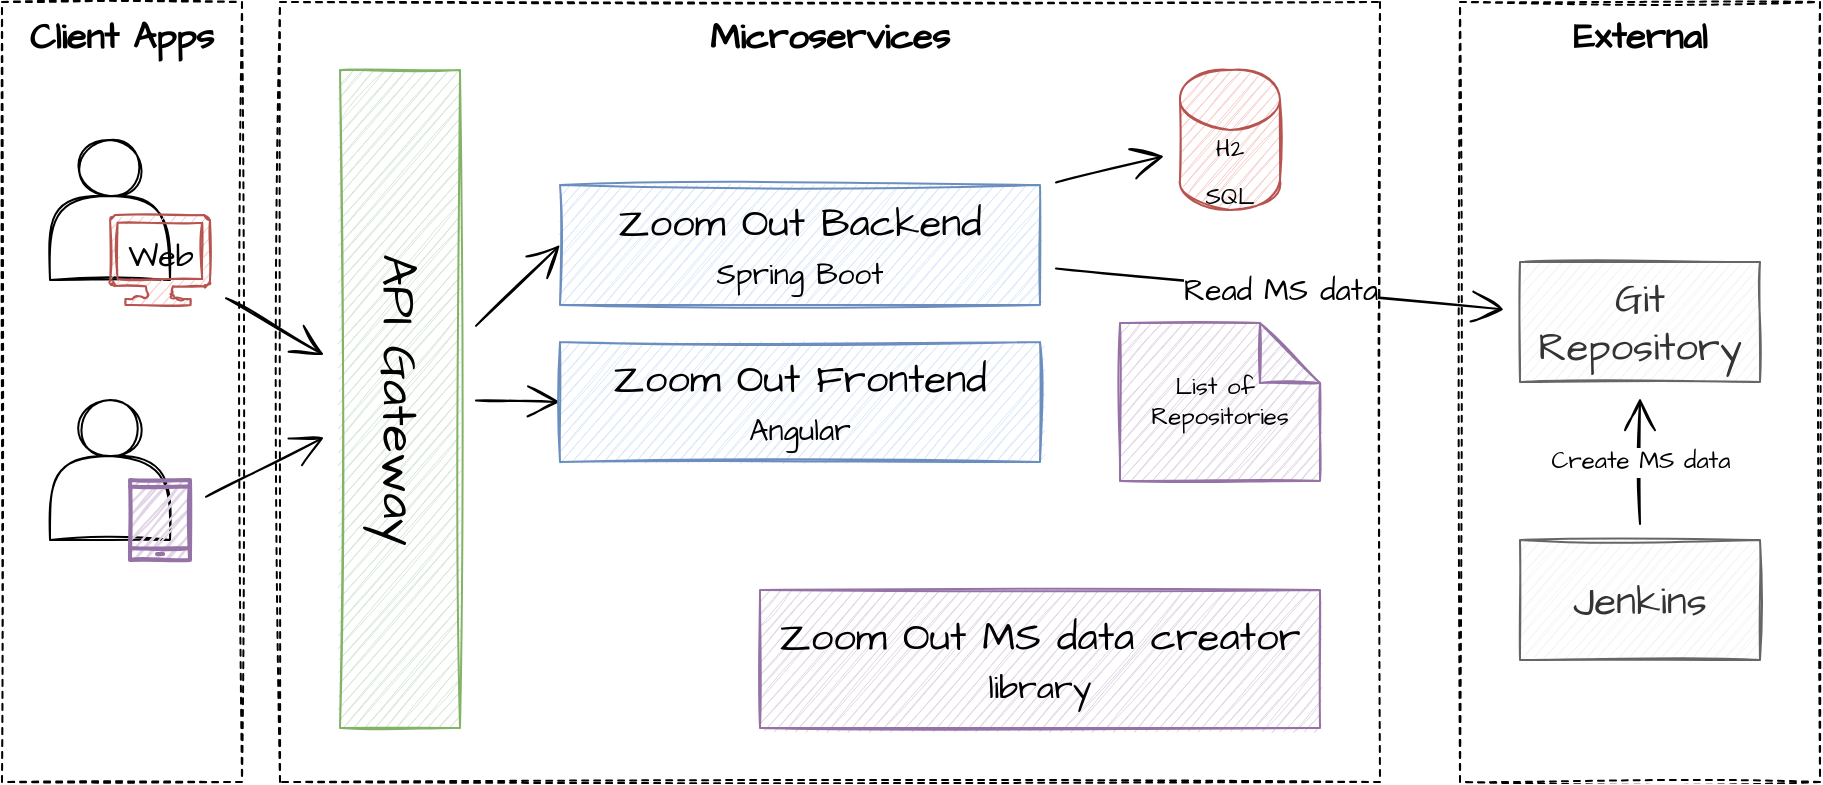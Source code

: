 <mxfile version="20.2.2" type="device" pages="2"><diagram id="P_aTUFwYRdzx5F6X7m0Y" name="ZoomOut"><mxGraphModel dx="1578" dy="1184" grid="1" gridSize="10" guides="1" tooltips="1" connect="1" arrows="1" fold="1" page="0" pageScale="1" pageWidth="850" pageHeight="1100" math="0" shadow="0"><root><mxCell id="0"/><mxCell id="1" parent="0"/><mxCell id="WjIDmoxrVOAU7yhAeAvp-1" value="Client Apps" style="rounded=0;whiteSpace=wrap;html=1;sketch=1;hachureGap=4;fontFamily=Architects Daughter;fontSource=https%3A%2F%2Ffonts.googleapis.com%2Fcss%3Ffamily%3DArchitects%2BDaughter;fontSize=18;fillColor=none;dashed=1;horizontal=1;verticalAlign=top;fontStyle=1" vertex="1" parent="1"><mxGeometry x="-260" y="70" width="120" height="390" as="geometry"/></mxCell><mxCell id="WjIDmoxrVOAU7yhAeAvp-2" value="" style="shape=actor;whiteSpace=wrap;html=1;sketch=1;hachureGap=4;fontFamily=Architects Daughter;fontSource=https%3A%2F%2Ffonts.googleapis.com%2Fcss%3Ffamily%3DArchitects%2BDaughter;fontSize=18;fillColor=none;" vertex="1" parent="1"><mxGeometry x="-236" y="139" width="60" height="70" as="geometry"/></mxCell><mxCell id="WjIDmoxrVOAU7yhAeAvp-3" value="" style="edgeStyle=none;rounded=0;sketch=1;hachureGap=4;orthogonalLoop=1;jettySize=auto;html=1;fontFamily=Architects Daughter;fontSource=https%3A%2F%2Ffonts.googleapis.com%2Fcss%3Ffamily%3DArchitects%2BDaughter;fontSize=25;endArrow=open;startSize=14;endSize=14;sourcePerimeterSpacing=8;targetPerimeterSpacing=8;" edge="1" parent="1" source="WjIDmoxrVOAU7yhAeAvp-4" target="WjIDmoxrVOAU7yhAeAvp-15"><mxGeometry relative="1" as="geometry"/></mxCell><mxCell id="WjIDmoxrVOAU7yhAeAvp-4" value="Web" style="verticalLabelPosition=bottom;html=1;verticalAlign=top;align=center;strokeColor=#b85450;fillColor=#f8cecc;shape=mxgraph.azure.computer;pointerEvents=1;sketch=1;hachureGap=4;fontFamily=Architects Daughter;fontSource=https%3A%2F%2Ffonts.googleapis.com%2Fcss%3Ffamily%3DArchitects%2BDaughter;fontSize=16;horizontal=1;spacing=-39;" vertex="1" parent="1"><mxGeometry x="-206" y="176.5" width="50" height="45" as="geometry"/></mxCell><mxCell id="WjIDmoxrVOAU7yhAeAvp-5" value="" style="shape=actor;whiteSpace=wrap;html=1;sketch=1;hachureGap=4;fontFamily=Architects Daughter;fontSource=https%3A%2F%2Ffonts.googleapis.com%2Fcss%3Ffamily%3DArchitects%2BDaughter;fontSize=18;fillColor=none;" vertex="1" parent="1"><mxGeometry x="-236" y="269" width="60" height="70" as="geometry"/></mxCell><mxCell id="WjIDmoxrVOAU7yhAeAvp-6" value="Microservices" style="rounded=0;whiteSpace=wrap;html=1;sketch=1;hachureGap=4;fontFamily=Architects Daughter;fontSource=https%3A%2F%2Ffonts.googleapis.com%2Fcss%3Ffamily%3DArchitects%2BDaughter;fontSize=18;fillColor=none;dashed=1;horizontal=1;verticalAlign=top;fontStyle=1" vertex="1" parent="1"><mxGeometry x="-121" y="70" width="550" height="390" as="geometry"/></mxCell><mxCell id="WjIDmoxrVOAU7yhAeAvp-7" value="" style="edgeStyle=none;rounded=0;sketch=1;hachureGap=4;orthogonalLoop=1;jettySize=auto;html=1;fontFamily=Architects Daughter;fontSource=https%3A%2F%2Ffonts.googleapis.com%2Fcss%3Ffamily%3DArchitects%2BDaughter;fontSize=25;endArrow=open;startSize=14;endSize=14;sourcePerimeterSpacing=8;targetPerimeterSpacing=8;" edge="1" parent="1" source="WjIDmoxrVOAU7yhAeAvp-8" target="WjIDmoxrVOAU7yhAeAvp-15"><mxGeometry relative="1" as="geometry"/></mxCell><mxCell id="WjIDmoxrVOAU7yhAeAvp-8" value="" style="html=1;verticalLabelPosition=bottom;align=center;labelBackgroundColor=#ffffff;verticalAlign=top;strokeWidth=2;strokeColor=#9673a6;shadow=0;dashed=0;shape=mxgraph.ios7.icons.smartphone;sketch=1;hachureGap=4;fontFamily=Architects Daughter;fontSource=https%3A%2F%2Ffonts.googleapis.com%2Fcss%3Ffamily%3DArchitects%2BDaughter;fontSize=16;fillColor=#e1d5e7;" vertex="1" parent="1"><mxGeometry x="-196" y="309" width="30" height="40" as="geometry"/></mxCell><mxCell id="WjIDmoxrVOAU7yhAeAvp-9" value="" style="edgeStyle=none;rounded=0;sketch=1;hachureGap=4;orthogonalLoop=1;jettySize=auto;html=1;fontFamily=Architects Daughter;fontSource=https%3A%2F%2Ffonts.googleapis.com%2Fcss%3Ffamily%3DArchitects%2BDaughter;fontSize=15;endArrow=open;startSize=14;endSize=14;sourcePerimeterSpacing=8;targetPerimeterSpacing=8;" edge="1" parent="1" source="WjIDmoxrVOAU7yhAeAvp-11" target="WjIDmoxrVOAU7yhAeAvp-12"><mxGeometry relative="1" as="geometry"/></mxCell><mxCell id="WjIDmoxrVOAU7yhAeAvp-10" value="Read MS data" style="edgeStyle=none;rounded=0;sketch=1;hachureGap=4;orthogonalLoop=1;jettySize=auto;html=1;fontFamily=Architects Daughter;fontSource=https%3A%2F%2Ffonts.googleapis.com%2Fcss%3Ffamily%3DArchitects%2BDaughter;fontSize=15;endArrow=open;startSize=14;endSize=14;sourcePerimeterSpacing=8;targetPerimeterSpacing=8;" edge="1" parent="1" source="WjIDmoxrVOAU7yhAeAvp-11" target="WjIDmoxrVOAU7yhAeAvp-17"><mxGeometry relative="1" as="geometry"/></mxCell><mxCell id="WjIDmoxrVOAU7yhAeAvp-11" value="Zoom Out Backend&lt;br&gt;&lt;font style=&quot;font-size: 15px;&quot;&gt;Spring Boot&lt;/font&gt;" style="rounded=0;whiteSpace=wrap;html=1;hachureGap=4;fontFamily=Architects Daughter;fontSource=https%3A%2F%2Ffonts.googleapis.com%2Fcss%3Ffamily%3DArchitects%2BDaughter;fontSize=20;fillColor=#dae8fc;strokeColor=#6c8ebf;sketch=1;" vertex="1" parent="1"><mxGeometry x="19" y="161.5" width="240" height="60" as="geometry"/></mxCell><mxCell id="WjIDmoxrVOAU7yhAeAvp-12" value="&lt;font style=&quot;font-size: 12px;&quot;&gt;H2&lt;br&gt;SQL&lt;br&gt;&lt;/font&gt;" style="shape=cylinder3;whiteSpace=wrap;html=1;boundedLbl=1;backgroundOutline=1;size=15;sketch=1;hachureGap=4;fontFamily=Architects Daughter;fontSource=https%3A%2F%2Ffonts.googleapis.com%2Fcss%3Ffamily%3DArchitects%2BDaughter;fontSize=20;fillColor=#f8cecc;strokeColor=#b85450;" vertex="1" parent="1"><mxGeometry x="329" y="104" width="50" height="70" as="geometry"/></mxCell><mxCell id="WjIDmoxrVOAU7yhAeAvp-13" value="" style="edgeStyle=none;rounded=0;sketch=1;hachureGap=4;orthogonalLoop=1;jettySize=auto;html=1;fontFamily=Architects Daughter;fontSource=https%3A%2F%2Ffonts.googleapis.com%2Fcss%3Ffamily%3DArchitects%2BDaughter;fontSize=25;endArrow=open;startSize=14;endSize=14;sourcePerimeterSpacing=8;targetPerimeterSpacing=8;entryX=0;entryY=0.5;entryDx=0;entryDy=0;" edge="1" parent="1" source="WjIDmoxrVOAU7yhAeAvp-15" target="WjIDmoxrVOAU7yhAeAvp-11"><mxGeometry relative="1" as="geometry"/></mxCell><mxCell id="WjIDmoxrVOAU7yhAeAvp-14" value="" style="edgeStyle=none;rounded=0;sketch=1;hachureGap=4;orthogonalLoop=1;jettySize=auto;html=1;fontFamily=Architects Daughter;fontSource=https%3A%2F%2Ffonts.googleapis.com%2Fcss%3Ffamily%3DArchitects%2BDaughter;fontSize=25;endArrow=open;startSize=14;endSize=14;sourcePerimeterSpacing=8;targetPerimeterSpacing=8;entryX=0;entryY=0.5;entryDx=0;entryDy=0;" edge="1" parent="1" source="WjIDmoxrVOAU7yhAeAvp-15" target="WjIDmoxrVOAU7yhAeAvp-18"><mxGeometry relative="1" as="geometry"><mxPoint x="29" y="211" as="targetPoint"/></mxGeometry></mxCell><mxCell id="WjIDmoxrVOAU7yhAeAvp-15" value="API Gateway" style="rounded=0;whiteSpace=wrap;html=1;sketch=1;hachureGap=4;fontFamily=Architects Daughter;fontSource=https%3A%2F%2Ffonts.googleapis.com%2Fcss%3Ffamily%3DArchitects%2BDaughter;fontSize=25;fillColor=#d5e8d4;horizontal=0;rotation=-180;strokeColor=#82b366;" vertex="1" parent="1"><mxGeometry x="-91" y="104" width="60" height="329" as="geometry"/></mxCell><mxCell id="WjIDmoxrVOAU7yhAeAvp-16" value="External" style="rounded=0;whiteSpace=wrap;html=1;sketch=1;hachureGap=4;fontFamily=Architects Daughter;fontSource=https%3A%2F%2Ffonts.googleapis.com%2Fcss%3Ffamily%3DArchitects%2BDaughter;fontSize=18;fillColor=none;dashed=1;horizontal=1;verticalAlign=top;fontStyle=1" vertex="1" parent="1"><mxGeometry x="469" y="70" width="180" height="390" as="geometry"/></mxCell><mxCell id="WjIDmoxrVOAU7yhAeAvp-17" value="Git Repository" style="rounded=0;whiteSpace=wrap;html=1;hachureGap=4;fontFamily=Architects Daughter;fontSource=https%3A%2F%2Ffonts.googleapis.com%2Fcss%3Ffamily%3DArchitects%2BDaughter;fontSize=20;fillColor=#f5f5f5;strokeColor=#666666;sketch=1;fontColor=#333333;" vertex="1" parent="1"><mxGeometry x="499" y="200" width="120" height="60" as="geometry"/></mxCell><mxCell id="WjIDmoxrVOAU7yhAeAvp-18" value="Zoom Out Frontend&lt;br&gt;&lt;font style=&quot;font-size: 15px;&quot;&gt;Angular&lt;/font&gt;" style="rounded=0;whiteSpace=wrap;html=1;hachureGap=4;fontFamily=Architects Daughter;fontSource=https%3A%2F%2Ffonts.googleapis.com%2Fcss%3Ffamily%3DArchitects%2BDaughter;fontSize=20;fillColor=#dae8fc;strokeColor=#6c8ebf;sketch=1;" vertex="1" parent="1"><mxGeometry x="19" y="240" width="240" height="60" as="geometry"/></mxCell><mxCell id="WjIDmoxrVOAU7yhAeAvp-19" value="&lt;font style=&quot;font-size: 12px;&quot;&gt;Create MS data&lt;/font&gt;" style="edgeStyle=none;rounded=0;sketch=1;hachureGap=4;orthogonalLoop=1;jettySize=auto;html=1;fontFamily=Architects Daughter;fontSource=https%3A%2F%2Ffonts.googleapis.com%2Fcss%3Ffamily%3DArchitects%2BDaughter;fontSize=8;endArrow=open;startSize=14;endSize=14;sourcePerimeterSpacing=8;targetPerimeterSpacing=8;" edge="1" parent="1" source="WjIDmoxrVOAU7yhAeAvp-20" target="WjIDmoxrVOAU7yhAeAvp-17"><mxGeometry relative="1" as="geometry"/></mxCell><mxCell id="WjIDmoxrVOAU7yhAeAvp-20" value="Jenkins" style="rounded=0;whiteSpace=wrap;html=1;hachureGap=4;fontFamily=Architects Daughter;fontSource=https%3A%2F%2Ffonts.googleapis.com%2Fcss%3Ffamily%3DArchitects%2BDaughter;fontSize=20;fillColor=#f5f5f5;strokeColor=#666666;sketch=1;fontColor=#333333;" vertex="1" parent="1"><mxGeometry x="499" y="339" width="120" height="60" as="geometry"/></mxCell><mxCell id="WjIDmoxrVOAU7yhAeAvp-21" value="Zoom Out MS data creator&lt;br&gt;&lt;font style=&quot;font-size: 17px;&quot;&gt;library&lt;/font&gt;" style="rounded=0;whiteSpace=wrap;html=1;hachureGap=4;fontFamily=Architects Daughter;fontSource=https%3A%2F%2Ffonts.googleapis.com%2Fcss%3Ffamily%3DArchitects%2BDaughter;fontSize=20;fillColor=#e1d5e7;strokeColor=#9673a6;sketch=1;" vertex="1" parent="1"><mxGeometry x="119" y="364" width="280" height="69" as="geometry"/></mxCell><mxCell id="WjIDmoxrVOAU7yhAeAvp-22" value="List of&amp;nbsp;&lt;br&gt;Repositories" style="shape=note;whiteSpace=wrap;html=1;backgroundOutline=1;darkOpacity=0.05;sketch=1;hachureGap=4;fontFamily=Architects Daughter;fontSource=https%3A%2F%2Ffonts.googleapis.com%2Fcss%3Ffamily%3DArchitects%2BDaughter;fontSize=12;fillColor=#e1d5e7;strokeColor=#9673a6;" vertex="1" parent="1"><mxGeometry x="299" y="230.5" width="100" height="79" as="geometry"/></mxCell></root></mxGraphModel></diagram><diagram id="-Q9HyKdGSg5QZVzofLFA" name="ZoomOut Store"><mxGraphModel dx="1178" dy="1184" grid="1" gridSize="10" guides="1" tooltips="1" connect="1" arrows="1" fold="1" page="0" pageScale="1" pageWidth="850" pageHeight="1100" math="0" shadow="0"><root><mxCell id="0"/><mxCell id="1" parent="0"/><mxCell id="H0X0sbvnQnZOdARfDt5Y-6" value="Client Apps" style="rounded=0;whiteSpace=wrap;html=1;sketch=1;hachureGap=4;fontFamily=Architects Daughter;fontSource=https%3A%2F%2Ffonts.googleapis.com%2Fcss%3Ffamily%3DArchitects%2BDaughter;fontSize=18;fillColor=none;dashed=1;horizontal=1;verticalAlign=top;fontStyle=1" vertex="1" parent="1"><mxGeometry x="61" y="80" width="120" height="390" as="geometry"/></mxCell><mxCell id="H0X0sbvnQnZOdARfDt5Y-9" value="" style="shape=actor;whiteSpace=wrap;html=1;sketch=1;hachureGap=4;fontFamily=Architects Daughter;fontSource=https%3A%2F%2Ffonts.googleapis.com%2Fcss%3Ffamily%3DArchitects%2BDaughter;fontSize=18;fillColor=none;" vertex="1" parent="1"><mxGeometry x="85" y="149" width="60" height="70" as="geometry"/></mxCell><mxCell id="H0X0sbvnQnZOdARfDt5Y-38" value="" style="edgeStyle=none;rounded=0;sketch=1;hachureGap=4;orthogonalLoop=1;jettySize=auto;html=1;fontFamily=Architects Daughter;fontSource=https%3A%2F%2Ffonts.googleapis.com%2Fcss%3Ffamily%3DArchitects%2BDaughter;fontSize=25;endArrow=open;startSize=14;endSize=14;sourcePerimeterSpacing=8;targetPerimeterSpacing=8;" edge="1" parent="1" source="H0X0sbvnQnZOdARfDt5Y-12" target="H0X0sbvnQnZOdARfDt5Y-18"><mxGeometry relative="1" as="geometry"/></mxCell><mxCell id="H0X0sbvnQnZOdARfDt5Y-12" value="Web" style="verticalLabelPosition=bottom;html=1;verticalAlign=top;align=center;strokeColor=#b85450;fillColor=#f8cecc;shape=mxgraph.azure.computer;pointerEvents=1;sketch=1;hachureGap=4;fontFamily=Architects Daughter;fontSource=https%3A%2F%2Ffonts.googleapis.com%2Fcss%3Ffamily%3DArchitects%2BDaughter;fontSize=16;horizontal=1;spacing=-39;" vertex="1" parent="1"><mxGeometry x="115" y="186.5" width="50" height="45" as="geometry"/></mxCell><mxCell id="H0X0sbvnQnZOdARfDt5Y-14" value="" style="shape=actor;whiteSpace=wrap;html=1;sketch=1;hachureGap=4;fontFamily=Architects Daughter;fontSource=https%3A%2F%2Ffonts.googleapis.com%2Fcss%3Ffamily%3DArchitects%2BDaughter;fontSize=18;fillColor=none;" vertex="1" parent="1"><mxGeometry x="85" y="279" width="60" height="70" as="geometry"/></mxCell><mxCell id="H0X0sbvnQnZOdARfDt5Y-17" value="Microservices" style="rounded=0;whiteSpace=wrap;html=1;sketch=1;hachureGap=4;fontFamily=Architects Daughter;fontSource=https%3A%2F%2Ffonts.googleapis.com%2Fcss%3Ffamily%3DArchitects%2BDaughter;fontSize=18;fillColor=none;dashed=1;horizontal=1;verticalAlign=top;fontStyle=1" vertex="1" parent="1"><mxGeometry x="200" y="80" width="550" height="390" as="geometry"/></mxCell><mxCell id="H0X0sbvnQnZOdARfDt5Y-39" value="" style="edgeStyle=none;rounded=0;sketch=1;hachureGap=4;orthogonalLoop=1;jettySize=auto;html=1;fontFamily=Architects Daughter;fontSource=https%3A%2F%2Ffonts.googleapis.com%2Fcss%3Ffamily%3DArchitects%2BDaughter;fontSize=25;endArrow=open;startSize=14;endSize=14;sourcePerimeterSpacing=8;targetPerimeterSpacing=8;" edge="1" parent="1" source="H0X0sbvnQnZOdARfDt5Y-15" target="H0X0sbvnQnZOdARfDt5Y-18"><mxGeometry relative="1" as="geometry"/></mxCell><mxCell id="H0X0sbvnQnZOdARfDt5Y-15" value="" style="html=1;verticalLabelPosition=bottom;align=center;labelBackgroundColor=#ffffff;verticalAlign=top;strokeWidth=2;strokeColor=#9673a6;shadow=0;dashed=0;shape=mxgraph.ios7.icons.smartphone;sketch=1;hachureGap=4;fontFamily=Architects Daughter;fontSource=https%3A%2F%2Ffonts.googleapis.com%2Fcss%3Ffamily%3DArchitects%2BDaughter;fontSize=16;fillColor=#e1d5e7;" vertex="1" parent="1"><mxGeometry x="125" y="319" width="30" height="40" as="geometry"/></mxCell><mxCell id="H0X0sbvnQnZOdARfDt5Y-26" value="" style="edgeStyle=none;rounded=0;sketch=1;hachureGap=4;orthogonalLoop=1;jettySize=auto;html=1;fontFamily=Architects Daughter;fontSource=https%3A%2F%2Ffonts.googleapis.com%2Fcss%3Ffamily%3DArchitects%2BDaughter;fontSize=25;endArrow=open;startSize=14;endSize=14;sourcePerimeterSpacing=8;targetPerimeterSpacing=8;" edge="1" parent="1" source="Y_RqT2ZTePSRl9k-66o_-1" target="H0X0sbvnQnZOdARfDt5Y-4"><mxGeometry relative="1" as="geometry"/></mxCell><mxCell id="Y_RqT2ZTePSRl9k-66o_-1" value="Basket" style="rounded=0;whiteSpace=wrap;html=1;hachureGap=4;fontFamily=Architects Daughter;fontSource=https%3A%2F%2Ffonts.googleapis.com%2Fcss%3Ffamily%3DArchitects%2BDaughter;fontSize=20;fillColor=#dae8fc;strokeColor=#6c8ebf;sketch=1;" parent="1" vertex="1"><mxGeometry x="350" y="400" width="120" height="60" as="geometry"/></mxCell><mxCell id="H0X0sbvnQnZOdARfDt5Y-19" value="" style="rounded=0;sketch=1;hachureGap=4;orthogonalLoop=1;jettySize=auto;html=1;fontFamily=Architects Daughter;fontSource=https%3A%2F%2Ffonts.googleapis.com%2Fcss%3Ffamily%3DArchitects%2BDaughter;fontSize=25;endArrow=open;startSize=14;endSize=14;sourcePerimeterSpacing=8;targetPerimeterSpacing=8;" edge="1" parent="1" source="H0X0sbvnQnZOdARfDt5Y-1" target="H0X0sbvnQnZOdARfDt5Y-3"><mxGeometry relative="1" as="geometry"/></mxCell><mxCell id="H0X0sbvnQnZOdARfDt5Y-24" value="" style="edgeStyle=none;rounded=0;sketch=1;hachureGap=4;orthogonalLoop=1;jettySize=auto;html=1;fontFamily=Architects Daughter;fontSource=https%3A%2F%2Ffonts.googleapis.com%2Fcss%3Ffamily%3DArchitects%2BDaughter;fontSize=25;endArrow=open;startSize=14;endSize=14;sourcePerimeterSpacing=8;targetPerimeterSpacing=8;entryX=0.98;entryY=0.533;entryDx=0;entryDy=0;entryPerimeter=0;" edge="1" parent="1" source="H0X0sbvnQnZOdARfDt5Y-1" target="H0X0sbvnQnZOdARfDt5Y-5"><mxGeometry relative="1" as="geometry"/></mxCell><mxCell id="H0X0sbvnQnZOdARfDt5Y-1" value="Product" style="rounded=0;whiteSpace=wrap;html=1;hachureGap=4;fontFamily=Architects Daughter;fontSource=https%3A%2F%2Ffonts.googleapis.com%2Fcss%3Ffamily%3DArchitects%2BDaughter;fontSize=20;fillColor=#dae8fc;strokeColor=#6c8ebf;sketch=1;" vertex="1" parent="1"><mxGeometry x="350" y="124" width="120" height="60" as="geometry"/></mxCell><mxCell id="H0X0sbvnQnZOdARfDt5Y-25" value="" style="edgeStyle=none;rounded=0;sketch=1;hachureGap=4;orthogonalLoop=1;jettySize=auto;html=1;fontFamily=Architects Daughter;fontSource=https%3A%2F%2Ffonts.googleapis.com%2Fcss%3Ffamily%3DArchitects%2BDaughter;fontSize=25;endArrow=open;startSize=14;endSize=14;sourcePerimeterSpacing=8;targetPerimeterSpacing=8;" edge="1" parent="1" source="H0X0sbvnQnZOdARfDt5Y-2" target="H0X0sbvnQnZOdARfDt5Y-4"><mxGeometry relative="1" as="geometry"/></mxCell><mxCell id="H0X0sbvnQnZOdARfDt5Y-33" value="" style="edgeStyle=none;rounded=0;sketch=1;hachureGap=4;orthogonalLoop=1;jettySize=auto;html=1;fontFamily=Architects Daughter;fontSource=https%3A%2F%2Ffonts.googleapis.com%2Fcss%3Ffamily%3DArchitects%2BDaughter;fontSize=25;endArrow=open;startSize=14;endSize=14;sourcePerimeterSpacing=8;targetPerimeterSpacing=8;" edge="1" parent="1" source="H0X0sbvnQnZOdARfDt5Y-2" target="H0X0sbvnQnZOdARfDt5Y-29"><mxGeometry relative="1" as="geometry"/></mxCell><mxCell id="H0X0sbvnQnZOdARfDt5Y-36" value="" style="edgeStyle=none;rounded=0;sketch=1;hachureGap=4;orthogonalLoop=1;jettySize=auto;html=1;fontFamily=Architects Daughter;fontSource=https%3A%2F%2Ffonts.googleapis.com%2Fcss%3Ffamily%3DArchitects%2BDaughter;fontSize=25;endArrow=open;startSize=14;endSize=14;sourcePerimeterSpacing=8;targetPerimeterSpacing=8;" edge="1" parent="1" source="H0X0sbvnQnZOdARfDt5Y-2" target="Y_RqT2ZTePSRl9k-66o_-1"><mxGeometry relative="1" as="geometry"/></mxCell><mxCell id="H0X0sbvnQnZOdARfDt5Y-2" value="Customer" style="rounded=0;whiteSpace=wrap;html=1;hachureGap=4;fontFamily=Architects Daughter;fontSource=https%3A%2F%2Ffonts.googleapis.com%2Fcss%3Ffamily%3DArchitects%2BDaughter;fontSize=20;fillColor=#dae8fc;strokeColor=#6c8ebf;sketch=1;" vertex="1" parent="1"><mxGeometry x="350" y="299" width="120" height="60" as="geometry"/></mxCell><mxCell id="H0X0sbvnQnZOdARfDt5Y-3" value="&lt;font style=&quot;font-size: 12px;&quot;&gt;MongoDB&lt;br&gt;NoSQL&lt;br&gt;&lt;/font&gt;" style="shape=cylinder3;whiteSpace=wrap;html=1;boundedLbl=1;backgroundOutline=1;size=15;sketch=1;hachureGap=4;fontFamily=Architects Daughter;fontSource=https%3A%2F%2Ffonts.googleapis.com%2Fcss%3Ffamily%3DArchitects%2BDaughter;fontSize=20;fillColor=#f8cecc;strokeColor=#b85450;" vertex="1" parent="1"><mxGeometry x="540" y="117" width="60" height="74" as="geometry"/></mxCell><mxCell id="H0X0sbvnQnZOdARfDt5Y-4" value="&lt;font style=&quot;font-size: 12px;&quot;&gt;H2&lt;br&gt;SQL&lt;br&gt;&lt;/font&gt;" style="shape=cylinder3;whiteSpace=wrap;html=1;boundedLbl=1;backgroundOutline=1;size=15;sketch=1;hachureGap=4;fontFamily=Architects Daughter;fontSource=https%3A%2F%2Ffonts.googleapis.com%2Fcss%3Ffamily%3DArchitects%2BDaughter;fontSize=20;fillColor=#f8cecc;strokeColor=#b85450;" vertex="1" parent="1"><mxGeometry x="520" y="319" width="50" height="70" as="geometry"/></mxCell><mxCell id="H0X0sbvnQnZOdARfDt5Y-27" value="" style="edgeStyle=none;rounded=0;sketch=1;hachureGap=4;orthogonalLoop=1;jettySize=auto;html=1;fontFamily=Architects Daughter;fontSource=https%3A%2F%2Ffonts.googleapis.com%2Fcss%3Ffamily%3DArchitects%2BDaughter;fontSize=25;endArrow=open;startSize=14;endSize=14;sourcePerimeterSpacing=8;targetPerimeterSpacing=8;entryX=1;entryY=0.75;entryDx=0;entryDy=0;exitX=0.98;exitY=0.236;exitDx=0;exitDy=0;exitPerimeter=0;" edge="1" parent="1" source="H0X0sbvnQnZOdARfDt5Y-5" target="Y_RqT2ZTePSRl9k-66o_-1"><mxGeometry relative="1" as="geometry"/></mxCell><mxCell id="H0X0sbvnQnZOdARfDt5Y-28" value="" style="edgeStyle=none;rounded=0;sketch=1;hachureGap=4;orthogonalLoop=1;jettySize=auto;html=1;fontFamily=Architects Daughter;fontSource=https%3A%2F%2Ffonts.googleapis.com%2Fcss%3Ffamily%3DArchitects%2BDaughter;fontSize=25;endArrow=open;startSize=14;endSize=14;sourcePerimeterSpacing=8;targetPerimeterSpacing=8;entryX=1;entryY=0.5;entryDx=0;entryDy=0;" edge="1" parent="1" source="H0X0sbvnQnZOdARfDt5Y-5" target="H0X0sbvnQnZOdARfDt5Y-2"><mxGeometry relative="1" as="geometry"/></mxCell><mxCell id="H0X0sbvnQnZOdARfDt5Y-32" value="" style="edgeStyle=none;rounded=0;sketch=1;hachureGap=4;orthogonalLoop=1;jettySize=auto;html=1;fontFamily=Architects Daughter;fontSource=https%3A%2F%2Ffonts.googleapis.com%2Fcss%3Ffamily%3DArchitects%2BDaughter;fontSize=25;endArrow=open;startSize=14;endSize=14;sourcePerimeterSpacing=8;targetPerimeterSpacing=8;entryX=1;entryY=0.5;entryDx=0;entryDy=0;exitX=1.02;exitY=0.089;exitDx=0;exitDy=0;exitPerimeter=0;" edge="1" parent="1" source="H0X0sbvnQnZOdARfDt5Y-5" target="H0X0sbvnQnZOdARfDt5Y-29"><mxGeometry relative="1" as="geometry"/></mxCell><mxCell id="H0X0sbvnQnZOdARfDt5Y-5" value="MESSAGE BROKER&lt;br style=&quot;font-size: 18px;&quot;&gt;RabbitMQ" style="shape=cylinder3;boundedLbl=1;backgroundOutline=1;size=15;sketch=1;hachureGap=4;fontFamily=Architects Daughter;fontSource=https%3A%2F%2Ffonts.googleapis.com%2Fcss%3Ffamily%3DArchitects%2BDaughter;fontSize=18;rotation=-180;whiteSpace=wrap;html=1;verticalAlign=middle;horizontal=0;fillColor=#ffe6cc;strokeColor=#d79b00;" vertex="1" parent="1"><mxGeometry x="670" y="106.5" width="50" height="326.5" as="geometry"/></mxCell><mxCell id="H0X0sbvnQnZOdARfDt5Y-21" value="" style="edgeStyle=none;rounded=0;sketch=1;hachureGap=4;orthogonalLoop=1;jettySize=auto;html=1;fontFamily=Architects Daughter;fontSource=https%3A%2F%2Ffonts.googleapis.com%2Fcss%3Ffamily%3DArchitects%2BDaughter;fontSize=25;endArrow=open;startSize=14;endSize=14;sourcePerimeterSpacing=8;targetPerimeterSpacing=8;entryX=0;entryY=0.5;entryDx=0;entryDy=0;" edge="1" parent="1" source="H0X0sbvnQnZOdARfDt5Y-18" target="H0X0sbvnQnZOdARfDt5Y-1"><mxGeometry relative="1" as="geometry"/></mxCell><mxCell id="H0X0sbvnQnZOdARfDt5Y-22" value="" style="edgeStyle=none;rounded=0;sketch=1;hachureGap=4;orthogonalLoop=1;jettySize=auto;html=1;fontFamily=Architects Daughter;fontSource=https%3A%2F%2Ffonts.googleapis.com%2Fcss%3Ffamily%3DArchitects%2BDaughter;fontSize=25;endArrow=open;startSize=14;endSize=14;sourcePerimeterSpacing=8;targetPerimeterSpacing=8;entryX=0;entryY=0.25;entryDx=0;entryDy=0;" edge="1" parent="1" source="H0X0sbvnQnZOdARfDt5Y-18" target="Y_RqT2ZTePSRl9k-66o_-1"><mxGeometry relative="1" as="geometry"/></mxCell><mxCell id="H0X0sbvnQnZOdARfDt5Y-23" value="" style="edgeStyle=none;rounded=0;sketch=1;hachureGap=4;orthogonalLoop=1;jettySize=auto;html=1;fontFamily=Architects Daughter;fontSource=https%3A%2F%2Ffonts.googleapis.com%2Fcss%3Ffamily%3DArchitects%2BDaughter;fontSize=25;endArrow=open;startSize=14;endSize=14;sourcePerimeterSpacing=8;targetPerimeterSpacing=8;" edge="1" parent="1" source="H0X0sbvnQnZOdARfDt5Y-18" target="H0X0sbvnQnZOdARfDt5Y-2"><mxGeometry relative="1" as="geometry"/></mxCell><mxCell id="H0X0sbvnQnZOdARfDt5Y-31" value="" style="edgeStyle=none;rounded=0;sketch=1;hachureGap=4;orthogonalLoop=1;jettySize=auto;html=1;fontFamily=Architects Daughter;fontSource=https%3A%2F%2Ffonts.googleapis.com%2Fcss%3Ffamily%3DArchitects%2BDaughter;fontSize=25;endArrow=open;startSize=14;endSize=14;sourcePerimeterSpacing=8;targetPerimeterSpacing=8;entryX=0;entryY=0.5;entryDx=0;entryDy=0;" edge="1" parent="1" source="H0X0sbvnQnZOdARfDt5Y-18" target="H0X0sbvnQnZOdARfDt5Y-29"><mxGeometry relative="1" as="geometry"/></mxCell><mxCell id="H0X0sbvnQnZOdARfDt5Y-18" value="API Gateway" style="rounded=0;whiteSpace=wrap;html=1;sketch=1;hachureGap=4;fontFamily=Architects Daughter;fontSource=https%3A%2F%2Ffonts.googleapis.com%2Fcss%3Ffamily%3DArchitects%2BDaughter;fontSize=25;fillColor=#d5e8d4;horizontal=0;rotation=-180;strokeColor=#82b366;" vertex="1" parent="1"><mxGeometry x="230" y="114" width="60" height="329" as="geometry"/></mxCell><mxCell id="H0X0sbvnQnZOdARfDt5Y-37" value="" style="edgeStyle=none;rounded=0;sketch=1;hachureGap=4;orthogonalLoop=1;jettySize=auto;html=1;fontFamily=Architects Daughter;fontSource=https%3A%2F%2Ffonts.googleapis.com%2Fcss%3Ffamily%3DArchitects%2BDaughter;fontSize=25;endArrow=open;startSize=14;endSize=14;sourcePerimeterSpacing=8;targetPerimeterSpacing=8;" edge="1" parent="1" source="H0X0sbvnQnZOdARfDt5Y-29" target="H0X0sbvnQnZOdARfDt5Y-3"><mxGeometry relative="1" as="geometry"/></mxCell><mxCell id="H0X0sbvnQnZOdARfDt5Y-29" value="Ordering" style="rounded=0;whiteSpace=wrap;html=1;hachureGap=4;fontFamily=Architects Daughter;fontSource=https%3A%2F%2Ffonts.googleapis.com%2Fcss%3Ffamily%3DArchitects%2BDaughter;fontSize=20;fillColor=#dae8fc;strokeColor=#6c8ebf;sketch=1;" vertex="1" parent="1"><mxGeometry x="350" y="191" width="120" height="60" as="geometry"/></mxCell></root></mxGraphModel></diagram></mxfile>